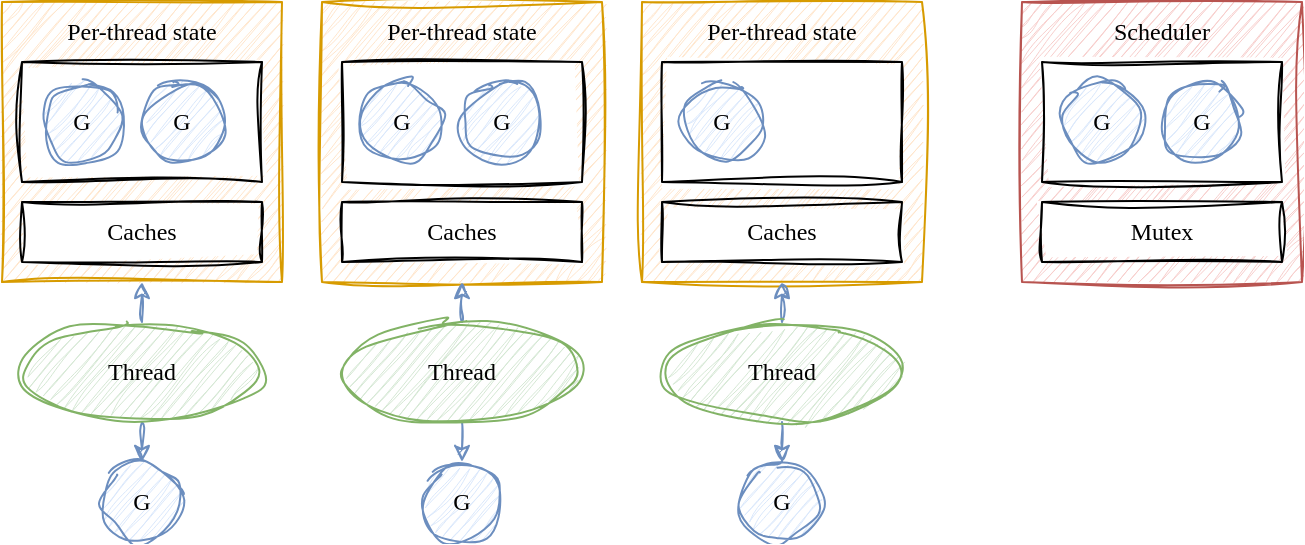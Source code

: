 <mxfile version="24.2.7" type="device">
  <diagram name="Page-1" id="BDIsQhEchx0mF0dvyPts">
    <mxGraphModel dx="1026" dy="719" grid="1" gridSize="10" guides="1" tooltips="1" connect="1" arrows="1" fold="1" page="1" pageScale="1" pageWidth="850" pageHeight="1100" math="0" shadow="0">
      <root>
        <mxCell id="0" />
        <mxCell id="1" parent="0" />
        <mxCell id="tfWuLdQMc1dsLQUPcGMT-1" value="" style="rounded=0;whiteSpace=wrap;sketch=1;curveFitting=1;jiggle=2;fillColor=#ffe6cc;strokeColor=#d79b00;fontFamily=Fira Code;fontSource=https%3A%2F%2Ffonts.googleapis.com%2Fcss%3Ffamily%3DFira%2BCode;fontSize=12;html=1;" vertex="1" parent="1">
          <mxGeometry x="30" y="50" width="140" height="140" as="geometry" />
        </mxCell>
        <mxCell id="tfWuLdQMc1dsLQUPcGMT-2" value="" style="rounded=0;whiteSpace=wrap;sketch=1;curveFitting=1;jiggle=2;fontFamily=Fira Code;fontSource=https%3A%2F%2Ffonts.googleapis.com%2Fcss%3Ffamily%3DFira%2BCode;fontSize=12;html=1;" vertex="1" parent="1">
          <mxGeometry x="40" y="80" width="120" height="60" as="geometry" />
        </mxCell>
        <mxCell id="tfWuLdQMc1dsLQUPcGMT-3" value="G" style="ellipse;whiteSpace=wrap;aspect=fixed;fillColor=#dae8fc;strokeColor=#6c8ebf;sketch=1;curveFitting=1;jiggle=2;fontFamily=Fira Code;fontSource=https%3A%2F%2Ffonts.googleapis.com%2Fcss%3Ffamily%3DFira%2BCode;fontSize=12;html=1;" vertex="1" parent="1">
          <mxGeometry x="50" y="90" width="40" height="40" as="geometry" />
        </mxCell>
        <mxCell id="tfWuLdQMc1dsLQUPcGMT-4" value="G" style="ellipse;whiteSpace=wrap;aspect=fixed;fillColor=#dae8fc;strokeColor=#6c8ebf;sketch=1;curveFitting=1;jiggle=2;fontFamily=Fira Code;fontSource=https%3A%2F%2Ffonts.googleapis.com%2Fcss%3Ffamily%3DFira%2BCode;fontSize=12;html=1;" vertex="1" parent="1">
          <mxGeometry x="100" y="90" width="40" height="40" as="geometry" />
        </mxCell>
        <mxCell id="tfWuLdQMc1dsLQUPcGMT-5" value="Caches" style="rounded=0;whiteSpace=wrap;sketch=1;curveFitting=1;jiggle=2;fontFamily=Fira Code;fontSource=https%3A%2F%2Ffonts.googleapis.com%2Fcss%3Ffamily%3DFira%2BCode;fontSize=12;html=1;" vertex="1" parent="1">
          <mxGeometry x="40" y="150" width="120" height="30" as="geometry" />
        </mxCell>
        <mxCell id="tfWuLdQMc1dsLQUPcGMT-6" value="Per-thread state" style="text;align=center;verticalAlign=middle;whiteSpace=wrap;rounded=0;fontFamily=Fira Code;fontSource=https%3A%2F%2Ffonts.googleapis.com%2Fcss%3Ffamily%3DFira%2BCode;fontSize=12;html=1;sketch=1;curveFitting=1;jiggle=2;" vertex="1" parent="1">
          <mxGeometry x="40" y="50" width="120" height="30" as="geometry" />
        </mxCell>
        <mxCell id="tfWuLdQMc1dsLQUPcGMT-34" value="" style="edgeStyle=orthogonalEdgeStyle;rounded=0;orthogonalLoop=1;jettySize=auto;exitX=0.5;exitY=0;exitDx=0;exitDy=0;entryX=0.5;entryY=1;entryDx=0;entryDy=0;fillColor=#dae8fc;strokeColor=#6c8ebf;sketch=1;curveFitting=1;jiggle=2;fontFamily=Fira Code;fontSource=https%3A%2F%2Ffonts.googleapis.com%2Fcss%3Ffamily%3DFira%2BCode;fontSize=12;html=1;" edge="1" parent="1" source="tfWuLdQMc1dsLQUPcGMT-31" target="tfWuLdQMc1dsLQUPcGMT-1">
          <mxGeometry relative="1" as="geometry" />
        </mxCell>
        <mxCell id="tfWuLdQMc1dsLQUPcGMT-35" value="" style="edgeStyle=orthogonalEdgeStyle;rounded=0;orthogonalLoop=1;jettySize=auto;exitX=0.5;exitY=1;exitDx=0;exitDy=0;entryX=0.5;entryY=0;entryDx=0;entryDy=0;fillColor=#dae8fc;strokeColor=#6c8ebf;sketch=1;curveFitting=1;jiggle=2;fontFamily=Fira Code;fontSource=https%3A%2F%2Ffonts.googleapis.com%2Fcss%3Ffamily%3DFira%2BCode;fontSize=12;html=1;" edge="1" parent="1" source="tfWuLdQMc1dsLQUPcGMT-31" target="tfWuLdQMc1dsLQUPcGMT-33">
          <mxGeometry relative="1" as="geometry" />
        </mxCell>
        <mxCell id="tfWuLdQMc1dsLQUPcGMT-31" value="Thread" style="ellipse;whiteSpace=wrap;fillColor=#d5e8d4;strokeColor=#82b366;sketch=1;curveFitting=1;jiggle=2;fontFamily=Fira Code;fontSource=https%3A%2F%2Ffonts.googleapis.com%2Fcss%3Ffamily%3DFira%2BCode;fontSize=12;html=1;" vertex="1" parent="1">
          <mxGeometry x="40" y="210" width="120" height="50" as="geometry" />
        </mxCell>
        <mxCell id="tfWuLdQMc1dsLQUPcGMT-33" value="G" style="ellipse;whiteSpace=wrap;aspect=fixed;fillColor=#dae8fc;strokeColor=#6c8ebf;sketch=1;curveFitting=1;jiggle=2;fontFamily=Fira Code;fontSource=https%3A%2F%2Ffonts.googleapis.com%2Fcss%3Ffamily%3DFira%2BCode;fontSize=12;html=1;" vertex="1" parent="1">
          <mxGeometry x="80" y="280" width="40" height="40" as="geometry" />
        </mxCell>
        <mxCell id="tfWuLdQMc1dsLQUPcGMT-66" value="" style="rounded=0;whiteSpace=wrap;sketch=1;curveFitting=1;jiggle=2;fillColor=#f8cecc;strokeColor=#b85450;fontFamily=Fira Code;fontSource=https%3A%2F%2Ffonts.googleapis.com%2Fcss%3Ffamily%3DFira%2BCode;fontSize=12;html=1;" vertex="1" parent="1">
          <mxGeometry x="540" y="50" width="140" height="140" as="geometry" />
        </mxCell>
        <mxCell id="tfWuLdQMc1dsLQUPcGMT-67" value="" style="rounded=0;whiteSpace=wrap;sketch=1;curveFitting=1;jiggle=2;fontFamily=Fira Code;fontSource=https%3A%2F%2Ffonts.googleapis.com%2Fcss%3Ffamily%3DFira%2BCode;fontSize=12;html=1;" vertex="1" parent="1">
          <mxGeometry x="550" y="80" width="120" height="60" as="geometry" />
        </mxCell>
        <mxCell id="tfWuLdQMc1dsLQUPcGMT-68" value="G" style="ellipse;whiteSpace=wrap;aspect=fixed;fillColor=#dae8fc;strokeColor=#6c8ebf;sketch=1;curveFitting=1;jiggle=2;fontFamily=Fira Code;fontSource=https%3A%2F%2Ffonts.googleapis.com%2Fcss%3Ffamily%3DFira%2BCode;fontSize=12;html=1;" vertex="1" parent="1">
          <mxGeometry x="560" y="90" width="40" height="40" as="geometry" />
        </mxCell>
        <mxCell id="tfWuLdQMc1dsLQUPcGMT-71" value="Scheduler" style="text;align=center;verticalAlign=middle;whiteSpace=wrap;rounded=0;fontFamily=Fira Code;fontSource=https%3A%2F%2Ffonts.googleapis.com%2Fcss%3Ffamily%3DFira%2BCode;fontSize=12;html=1;sketch=1;curveFitting=1;jiggle=2;" vertex="1" parent="1">
          <mxGeometry x="550" y="50" width="120" height="30" as="geometry" />
        </mxCell>
        <mxCell id="tfWuLdQMc1dsLQUPcGMT-76" value="G" style="ellipse;whiteSpace=wrap;aspect=fixed;fillColor=#dae8fc;strokeColor=#6c8ebf;sketch=1;curveFitting=1;jiggle=2;fontFamily=Fira Code;fontSource=https%3A%2F%2Ffonts.googleapis.com%2Fcss%3Ffamily%3DFira%2BCode;fontSize=12;html=1;" vertex="1" parent="1">
          <mxGeometry x="610" y="90" width="40" height="40" as="geometry" />
        </mxCell>
        <mxCell id="tfWuLdQMc1dsLQUPcGMT-77" value="Mutex" style="rounded=0;whiteSpace=wrap;sketch=1;curveFitting=1;jiggle=2;fontFamily=Fira Code;fontSource=https%3A%2F%2Ffonts.googleapis.com%2Fcss%3Ffamily%3DFira%2BCode;fontSize=12;html=1;" vertex="1" parent="1">
          <mxGeometry x="550" y="150" width="120" height="30" as="geometry" />
        </mxCell>
        <mxCell id="tfWuLdQMc1dsLQUPcGMT-92" value="" style="rounded=0;whiteSpace=wrap;sketch=1;curveFitting=1;jiggle=2;fillColor=#ffe6cc;strokeColor=#d79b00;fontFamily=Fira Code;fontSource=https%3A%2F%2Ffonts.googleapis.com%2Fcss%3Ffamily%3DFira%2BCode;fontSize=12;html=1;" vertex="1" parent="1">
          <mxGeometry x="190" y="50" width="140" height="140" as="geometry" />
        </mxCell>
        <mxCell id="tfWuLdQMc1dsLQUPcGMT-93" value="" style="rounded=0;whiteSpace=wrap;sketch=1;curveFitting=1;jiggle=2;fontFamily=Fira Code;fontSource=https%3A%2F%2Ffonts.googleapis.com%2Fcss%3Ffamily%3DFira%2BCode;fontSize=12;html=1;" vertex="1" parent="1">
          <mxGeometry x="200" y="80" width="120" height="60" as="geometry" />
        </mxCell>
        <mxCell id="tfWuLdQMc1dsLQUPcGMT-94" value="G" style="ellipse;whiteSpace=wrap;aspect=fixed;fillColor=#dae8fc;strokeColor=#6c8ebf;sketch=1;curveFitting=1;jiggle=2;fontFamily=Fira Code;fontSource=https%3A%2F%2Ffonts.googleapis.com%2Fcss%3Ffamily%3DFira%2BCode;fontSize=12;html=1;" vertex="1" parent="1">
          <mxGeometry x="210" y="90" width="40" height="40" as="geometry" />
        </mxCell>
        <mxCell id="tfWuLdQMc1dsLQUPcGMT-95" value="G" style="ellipse;whiteSpace=wrap;aspect=fixed;fillColor=#dae8fc;strokeColor=#6c8ebf;sketch=1;curveFitting=1;jiggle=2;fontFamily=Fira Code;fontSource=https%3A%2F%2Ffonts.googleapis.com%2Fcss%3Ffamily%3DFira%2BCode;fontSize=12;html=1;" vertex="1" parent="1">
          <mxGeometry x="260" y="90" width="40" height="40" as="geometry" />
        </mxCell>
        <mxCell id="tfWuLdQMc1dsLQUPcGMT-96" value="Caches" style="rounded=0;whiteSpace=wrap;sketch=1;curveFitting=1;jiggle=2;fontFamily=Fira Code;fontSource=https%3A%2F%2Ffonts.googleapis.com%2Fcss%3Ffamily%3DFira%2BCode;fontSize=12;html=1;" vertex="1" parent="1">
          <mxGeometry x="200" y="150" width="120" height="30" as="geometry" />
        </mxCell>
        <mxCell id="tfWuLdQMc1dsLQUPcGMT-97" value="Per-thread state" style="text;align=center;verticalAlign=middle;whiteSpace=wrap;rounded=0;fontFamily=Fira Code;fontSource=https%3A%2F%2Ffonts.googleapis.com%2Fcss%3Ffamily%3DFira%2BCode;fontSize=12;html=1;sketch=1;curveFitting=1;jiggle=2;" vertex="1" parent="1">
          <mxGeometry x="200" y="50" width="120" height="30" as="geometry" />
        </mxCell>
        <mxCell id="tfWuLdQMc1dsLQUPcGMT-98" value="" style="edgeStyle=orthogonalEdgeStyle;rounded=0;orthogonalLoop=1;jettySize=auto;exitX=0.5;exitY=0;exitDx=0;exitDy=0;entryX=0.5;entryY=1;entryDx=0;entryDy=0;fillColor=#dae8fc;strokeColor=#6c8ebf;sketch=1;curveFitting=1;jiggle=2;fontFamily=Fira Code;fontSource=https%3A%2F%2Ffonts.googleapis.com%2Fcss%3Ffamily%3DFira%2BCode;fontSize=12;html=1;" edge="1" parent="1" source="tfWuLdQMc1dsLQUPcGMT-100" target="tfWuLdQMc1dsLQUPcGMT-92">
          <mxGeometry relative="1" as="geometry" />
        </mxCell>
        <mxCell id="tfWuLdQMc1dsLQUPcGMT-99" value="" style="edgeStyle=orthogonalEdgeStyle;rounded=0;orthogonalLoop=1;jettySize=auto;exitX=0.5;exitY=1;exitDx=0;exitDy=0;entryX=0.5;entryY=0;entryDx=0;entryDy=0;fillColor=#dae8fc;strokeColor=#6c8ebf;sketch=1;curveFitting=1;jiggle=2;fontFamily=Fira Code;fontSource=https%3A%2F%2Ffonts.googleapis.com%2Fcss%3Ffamily%3DFira%2BCode;fontSize=12;html=1;" edge="1" parent="1" source="tfWuLdQMc1dsLQUPcGMT-100" target="tfWuLdQMc1dsLQUPcGMT-101">
          <mxGeometry relative="1" as="geometry" />
        </mxCell>
        <mxCell id="tfWuLdQMc1dsLQUPcGMT-100" value="Thread" style="ellipse;whiteSpace=wrap;fillColor=#d5e8d4;strokeColor=#82b366;sketch=1;curveFitting=1;jiggle=2;fontFamily=Fira Code;fontSource=https%3A%2F%2Ffonts.googleapis.com%2Fcss%3Ffamily%3DFira%2BCode;fontSize=12;html=1;" vertex="1" parent="1">
          <mxGeometry x="200" y="210" width="120" height="50" as="geometry" />
        </mxCell>
        <mxCell id="tfWuLdQMc1dsLQUPcGMT-101" value="G" style="ellipse;whiteSpace=wrap;aspect=fixed;fillColor=#dae8fc;strokeColor=#6c8ebf;sketch=1;curveFitting=1;jiggle=2;fontFamily=Fira Code;fontSource=https%3A%2F%2Ffonts.googleapis.com%2Fcss%3Ffamily%3DFira%2BCode;fontSize=12;html=1;" vertex="1" parent="1">
          <mxGeometry x="240" y="280" width="40" height="40" as="geometry" />
        </mxCell>
        <mxCell id="tfWuLdQMc1dsLQUPcGMT-102" value="" style="rounded=0;whiteSpace=wrap;sketch=1;curveFitting=1;jiggle=2;fillColor=#ffe6cc;strokeColor=#d79b00;fontFamily=Fira Code;fontSource=https%3A%2F%2Ffonts.googleapis.com%2Fcss%3Ffamily%3DFira%2BCode;fontSize=12;html=1;" vertex="1" parent="1">
          <mxGeometry x="350" y="50" width="140" height="140" as="geometry" />
        </mxCell>
        <mxCell id="tfWuLdQMc1dsLQUPcGMT-103" value="" style="rounded=0;whiteSpace=wrap;sketch=1;curveFitting=1;jiggle=2;fontFamily=Fira Code;fontSource=https%3A%2F%2Ffonts.googleapis.com%2Fcss%3Ffamily%3DFira%2BCode;fontSize=12;html=1;" vertex="1" parent="1">
          <mxGeometry x="360" y="80" width="120" height="60" as="geometry" />
        </mxCell>
        <mxCell id="tfWuLdQMc1dsLQUPcGMT-104" value="G" style="ellipse;whiteSpace=wrap;aspect=fixed;fillColor=#dae8fc;strokeColor=#6c8ebf;sketch=1;curveFitting=1;jiggle=2;fontFamily=Fira Code;fontSource=https%3A%2F%2Ffonts.googleapis.com%2Fcss%3Ffamily%3DFira%2BCode;fontSize=12;html=1;" vertex="1" parent="1">
          <mxGeometry x="370" y="90" width="40" height="40" as="geometry" />
        </mxCell>
        <mxCell id="tfWuLdQMc1dsLQUPcGMT-106" value="Caches" style="rounded=0;whiteSpace=wrap;sketch=1;curveFitting=1;jiggle=2;fontFamily=Fira Code;fontSource=https%3A%2F%2Ffonts.googleapis.com%2Fcss%3Ffamily%3DFira%2BCode;fontSize=12;html=1;" vertex="1" parent="1">
          <mxGeometry x="360" y="150" width="120" height="30" as="geometry" />
        </mxCell>
        <mxCell id="tfWuLdQMc1dsLQUPcGMT-107" value="Per-thread state" style="text;align=center;verticalAlign=middle;whiteSpace=wrap;rounded=0;fontFamily=Fira Code;fontSource=https%3A%2F%2Ffonts.googleapis.com%2Fcss%3Ffamily%3DFira%2BCode;fontSize=12;html=1;sketch=1;curveFitting=1;jiggle=2;" vertex="1" parent="1">
          <mxGeometry x="360" y="50" width="120" height="30" as="geometry" />
        </mxCell>
        <mxCell id="tfWuLdQMc1dsLQUPcGMT-108" value="" style="edgeStyle=orthogonalEdgeStyle;rounded=0;orthogonalLoop=1;jettySize=auto;exitX=0.5;exitY=0;exitDx=0;exitDy=0;entryX=0.5;entryY=1;entryDx=0;entryDy=0;fillColor=#dae8fc;strokeColor=#6c8ebf;sketch=1;curveFitting=1;jiggle=2;fontFamily=Fira Code;fontSource=https%3A%2F%2Ffonts.googleapis.com%2Fcss%3Ffamily%3DFira%2BCode;fontSize=12;html=1;" edge="1" parent="1" source="tfWuLdQMc1dsLQUPcGMT-110" target="tfWuLdQMc1dsLQUPcGMT-102">
          <mxGeometry relative="1" as="geometry" />
        </mxCell>
        <mxCell id="tfWuLdQMc1dsLQUPcGMT-109" value="" style="edgeStyle=orthogonalEdgeStyle;rounded=0;orthogonalLoop=1;jettySize=auto;exitX=0.5;exitY=1;exitDx=0;exitDy=0;entryX=0.5;entryY=0;entryDx=0;entryDy=0;fillColor=#dae8fc;strokeColor=#6c8ebf;sketch=1;curveFitting=1;jiggle=2;fontFamily=Fira Code;fontSource=https%3A%2F%2Ffonts.googleapis.com%2Fcss%3Ffamily%3DFira%2BCode;fontSize=12;html=1;" edge="1" parent="1" source="tfWuLdQMc1dsLQUPcGMT-110" target="tfWuLdQMc1dsLQUPcGMT-111">
          <mxGeometry relative="1" as="geometry" />
        </mxCell>
        <mxCell id="tfWuLdQMc1dsLQUPcGMT-110" value="Thread" style="ellipse;whiteSpace=wrap;fillColor=#d5e8d4;strokeColor=#82b366;sketch=1;curveFitting=1;jiggle=2;fontFamily=Fira Code;fontSource=https%3A%2F%2Ffonts.googleapis.com%2Fcss%3Ffamily%3DFira%2BCode;fontSize=12;html=1;" vertex="1" parent="1">
          <mxGeometry x="360" y="210" width="120" height="50" as="geometry" />
        </mxCell>
        <mxCell id="tfWuLdQMc1dsLQUPcGMT-111" value="G" style="ellipse;whiteSpace=wrap;aspect=fixed;fillColor=#dae8fc;strokeColor=#6c8ebf;sketch=1;curveFitting=1;jiggle=2;fontFamily=Fira Code;fontSource=https%3A%2F%2Ffonts.googleapis.com%2Fcss%3Ffamily%3DFira%2BCode;fontSize=12;html=1;" vertex="1" parent="1">
          <mxGeometry x="400" y="280" width="40" height="40" as="geometry" />
        </mxCell>
      </root>
    </mxGraphModel>
  </diagram>
</mxfile>
